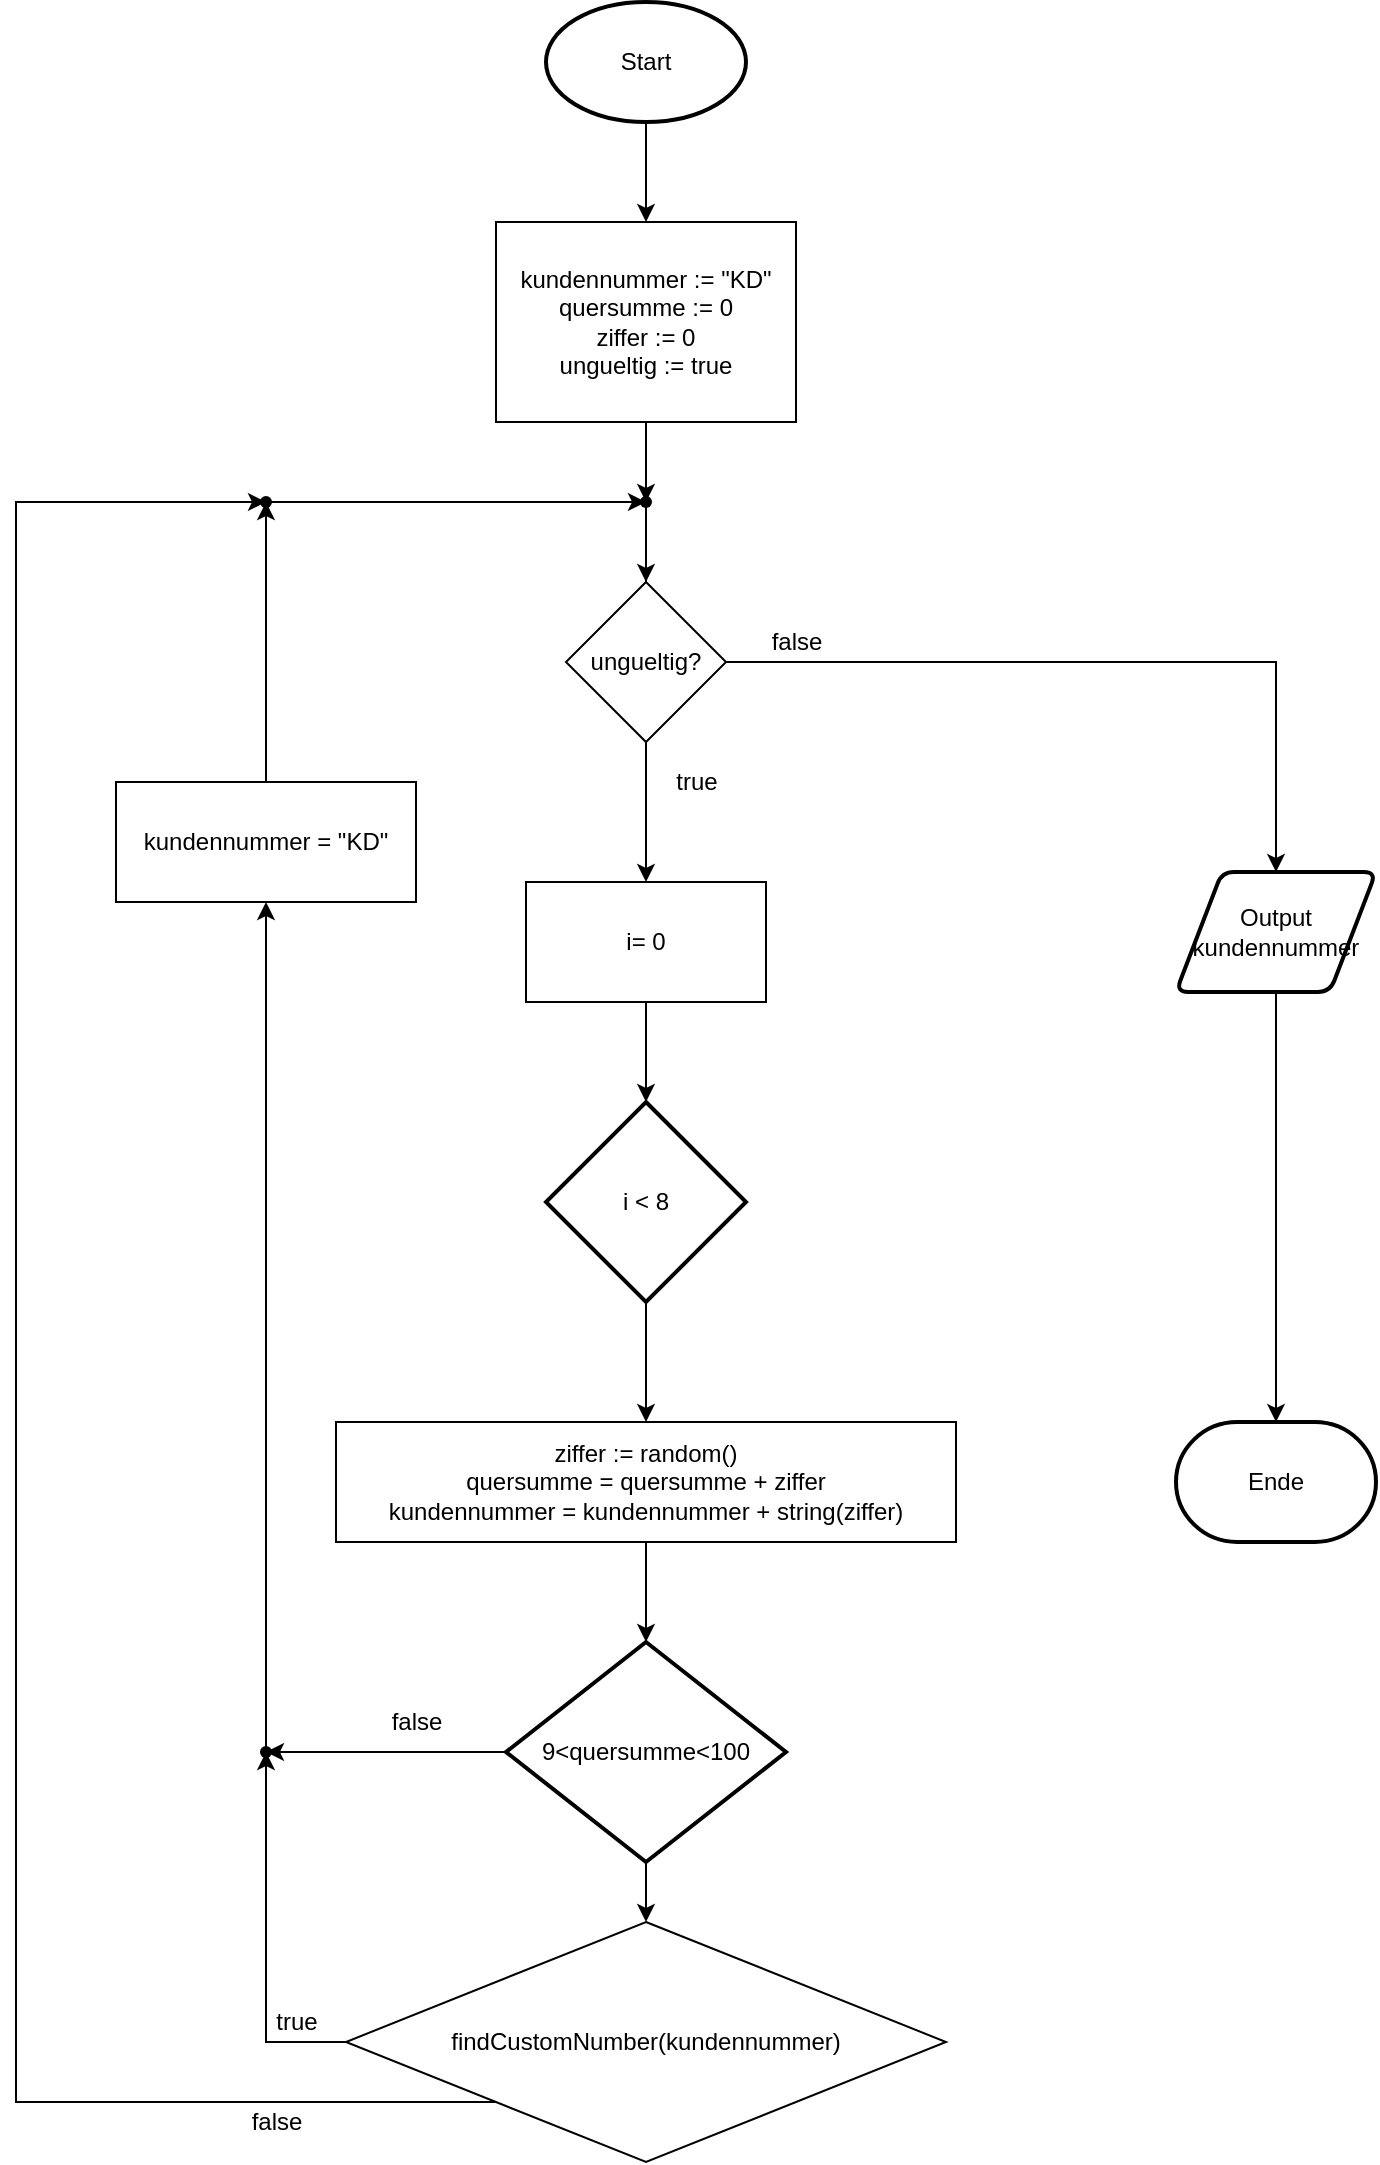 <mxfile version="17.4.6" type="device"><diagram id="C5RBs43oDa-KdzZeNtuy" name="Page-1"><mxGraphModel dx="1426" dy="889" grid="1" gridSize="10" guides="1" tooltips="1" connect="1" arrows="1" fold="1" page="1" pageScale="1" pageWidth="827" pageHeight="1169" math="0" shadow="0"><root><mxCell id="WIyWlLk6GJQsqaUBKTNV-0"/><mxCell id="WIyWlLk6GJQsqaUBKTNV-1" parent="WIyWlLk6GJQsqaUBKTNV-0"/><mxCell id="LQ8EyHh9Xpcm2L9L94RK-2" value="" style="edgeStyle=orthogonalEdgeStyle;rounded=0;orthogonalLoop=1;jettySize=auto;html=1;" edge="1" parent="WIyWlLk6GJQsqaUBKTNV-1" source="LQ8EyHh9Xpcm2L9L94RK-0" target="LQ8EyHh9Xpcm2L9L94RK-1"><mxGeometry relative="1" as="geometry"/></mxCell><mxCell id="LQ8EyHh9Xpcm2L9L94RK-0" value="Start" style="strokeWidth=2;html=1;shape=mxgraph.flowchart.start_1;whiteSpace=wrap;" vertex="1" parent="WIyWlLk6GJQsqaUBKTNV-1"><mxGeometry x="345" y="120" width="100" height="60" as="geometry"/></mxCell><mxCell id="LQ8EyHh9Xpcm2L9L94RK-26" style="edgeStyle=orthogonalEdgeStyle;rounded=0;orthogonalLoop=1;jettySize=auto;html=1;entryX=0.5;entryY=0.5;entryDx=0;entryDy=0;entryPerimeter=0;" edge="1" parent="WIyWlLk6GJQsqaUBKTNV-1" source="LQ8EyHh9Xpcm2L9L94RK-1" target="LQ8EyHh9Xpcm2L9L94RK-25"><mxGeometry relative="1" as="geometry"/></mxCell><mxCell id="LQ8EyHh9Xpcm2L9L94RK-1" value="&lt;div&gt;kundennummer := &quot;KD&quot;&lt;/div&gt;&lt;div&gt;quersumme := 0&lt;/div&gt;&lt;div&gt;ziffer := 0&lt;/div&gt;&lt;div&gt;ungueltig := true&lt;/div&gt;" style="rounded=0;whiteSpace=wrap;html=1;" vertex="1" parent="WIyWlLk6GJQsqaUBKTNV-1"><mxGeometry x="320" y="230" width="150" height="100" as="geometry"/></mxCell><mxCell id="LQ8EyHh9Xpcm2L9L94RK-6" style="edgeStyle=orthogonalEdgeStyle;rounded=0;orthogonalLoop=1;jettySize=auto;html=1;exitX=0.5;exitY=1;exitDx=0;exitDy=0;entryX=0.5;entryY=0;entryDx=0;entryDy=0;" edge="1" parent="WIyWlLk6GJQsqaUBKTNV-1" source="LQ8EyHh9Xpcm2L9L94RK-3" target="LQ8EyHh9Xpcm2L9L94RK-5"><mxGeometry relative="1" as="geometry"/></mxCell><mxCell id="LQ8EyHh9Xpcm2L9L94RK-8" style="edgeStyle=orthogonalEdgeStyle;rounded=0;orthogonalLoop=1;jettySize=auto;html=1;exitX=1;exitY=0.5;exitDx=0;exitDy=0;entryX=0.5;entryY=0;entryDx=0;entryDy=0;" edge="1" parent="WIyWlLk6GJQsqaUBKTNV-1" source="LQ8EyHh9Xpcm2L9L94RK-3" target="LQ8EyHh9Xpcm2L9L94RK-15"><mxGeometry relative="1" as="geometry"><mxPoint x="570" y="450" as="targetPoint"/></mxGeometry></mxCell><mxCell id="LQ8EyHh9Xpcm2L9L94RK-3" value="ungueltig?" style="rhombus;whiteSpace=wrap;html=1;" vertex="1" parent="WIyWlLk6GJQsqaUBKTNV-1"><mxGeometry x="355" y="410" width="80" height="80" as="geometry"/></mxCell><mxCell id="LQ8EyHh9Xpcm2L9L94RK-11" style="edgeStyle=orthogonalEdgeStyle;rounded=0;orthogonalLoop=1;jettySize=auto;html=1;exitX=0.5;exitY=1;exitDx=0;exitDy=0;entryX=0.5;entryY=0;entryDx=0;entryDy=0;entryPerimeter=0;" edge="1" parent="WIyWlLk6GJQsqaUBKTNV-1" source="LQ8EyHh9Xpcm2L9L94RK-5" target="LQ8EyHh9Xpcm2L9L94RK-10"><mxGeometry relative="1" as="geometry"/></mxCell><mxCell id="LQ8EyHh9Xpcm2L9L94RK-5" value="i= 0" style="whiteSpace=wrap;html=1;" vertex="1" parent="WIyWlLk6GJQsqaUBKTNV-1"><mxGeometry x="335" y="560" width="120" height="60" as="geometry"/></mxCell><mxCell id="LQ8EyHh9Xpcm2L9L94RK-7" value="true" style="text;html=1;align=center;verticalAlign=middle;resizable=0;points=[];autosize=1;strokeColor=none;fillColor=none;" vertex="1" parent="WIyWlLk6GJQsqaUBKTNV-1"><mxGeometry x="400" y="500" width="40" height="20" as="geometry"/></mxCell><mxCell id="LQ8EyHh9Xpcm2L9L94RK-9" value="false" style="text;html=1;align=center;verticalAlign=middle;resizable=0;points=[];autosize=1;strokeColor=none;fillColor=none;" vertex="1" parent="WIyWlLk6GJQsqaUBKTNV-1"><mxGeometry x="450" y="430" width="40" height="20" as="geometry"/></mxCell><mxCell id="LQ8EyHh9Xpcm2L9L94RK-13" style="edgeStyle=orthogonalEdgeStyle;rounded=0;orthogonalLoop=1;jettySize=auto;html=1;exitX=0.5;exitY=1;exitDx=0;exitDy=0;exitPerimeter=0;entryX=0.5;entryY=0;entryDx=0;entryDy=0;" edge="1" parent="WIyWlLk6GJQsqaUBKTNV-1" source="LQ8EyHh9Xpcm2L9L94RK-10" target="LQ8EyHh9Xpcm2L9L94RK-12"><mxGeometry relative="1" as="geometry"/></mxCell><mxCell id="LQ8EyHh9Xpcm2L9L94RK-10" value="i &amp;lt; 8" style="strokeWidth=2;html=1;shape=mxgraph.flowchart.decision;whiteSpace=wrap;" vertex="1" parent="WIyWlLk6GJQsqaUBKTNV-1"><mxGeometry x="345" y="670" width="100" height="100" as="geometry"/></mxCell><mxCell id="LQ8EyHh9Xpcm2L9L94RK-18" style="edgeStyle=orthogonalEdgeStyle;rounded=0;orthogonalLoop=1;jettySize=auto;html=1;exitX=0.5;exitY=1;exitDx=0;exitDy=0;entryX=0.5;entryY=0;entryDx=0;entryDy=0;entryPerimeter=0;" edge="1" parent="WIyWlLk6GJQsqaUBKTNV-1" source="LQ8EyHh9Xpcm2L9L94RK-12" target="LQ8EyHh9Xpcm2L9L94RK-17"><mxGeometry relative="1" as="geometry"/></mxCell><mxCell id="LQ8EyHh9Xpcm2L9L94RK-12" value="&lt;div&gt;ziffer := random()&lt;/div&gt;&lt;div&gt;quersumme = quersumme + ziffer&lt;/div&gt;&lt;div&gt;kundennummer = kundennummer + string(ziffer)&lt;/div&gt;" style="rounded=0;whiteSpace=wrap;html=1;" vertex="1" parent="WIyWlLk6GJQsqaUBKTNV-1"><mxGeometry x="240" y="830" width="310" height="60" as="geometry"/></mxCell><mxCell id="LQ8EyHh9Xpcm2L9L94RK-14" value="Ende" style="strokeWidth=2;html=1;shape=mxgraph.flowchart.terminator;whiteSpace=wrap;" vertex="1" parent="WIyWlLk6GJQsqaUBKTNV-1"><mxGeometry x="660" y="830" width="100" height="60" as="geometry"/></mxCell><mxCell id="LQ8EyHh9Xpcm2L9L94RK-16" style="edgeStyle=orthogonalEdgeStyle;rounded=0;orthogonalLoop=1;jettySize=auto;html=1;exitX=0.5;exitY=1;exitDx=0;exitDy=0;" edge="1" parent="WIyWlLk6GJQsqaUBKTNV-1" source="LQ8EyHh9Xpcm2L9L94RK-15" target="LQ8EyHh9Xpcm2L9L94RK-14"><mxGeometry relative="1" as="geometry"/></mxCell><mxCell id="LQ8EyHh9Xpcm2L9L94RK-15" value="Output kundennummer" style="shape=parallelogram;html=1;strokeWidth=2;perimeter=parallelogramPerimeter;whiteSpace=wrap;rounded=1;arcSize=12;size=0.23;" vertex="1" parent="WIyWlLk6GJQsqaUBKTNV-1"><mxGeometry x="660" y="555" width="100" height="60" as="geometry"/></mxCell><mxCell id="LQ8EyHh9Xpcm2L9L94RK-30" style="edgeStyle=orthogonalEdgeStyle;rounded=0;orthogonalLoop=1;jettySize=auto;html=1;exitX=0.5;exitY=1;exitDx=0;exitDy=0;exitPerimeter=0;entryX=0.5;entryY=0;entryDx=0;entryDy=0;" edge="1" parent="WIyWlLk6GJQsqaUBKTNV-1" source="LQ8EyHh9Xpcm2L9L94RK-17" target="LQ8EyHh9Xpcm2L9L94RK-21"><mxGeometry relative="1" as="geometry"/></mxCell><mxCell id="LQ8EyHh9Xpcm2L9L94RK-36" style="edgeStyle=orthogonalEdgeStyle;rounded=0;orthogonalLoop=1;jettySize=auto;html=1;" edge="1" parent="WIyWlLk6GJQsqaUBKTNV-1" source="LQ8EyHh9Xpcm2L9L94RK-17" target="LQ8EyHh9Xpcm2L9L94RK-35"><mxGeometry relative="1" as="geometry"/></mxCell><mxCell id="LQ8EyHh9Xpcm2L9L94RK-17" value="9&amp;lt;quersumme&amp;lt;100" style="strokeWidth=2;html=1;shape=mxgraph.flowchart.decision;whiteSpace=wrap;" vertex="1" parent="WIyWlLk6GJQsqaUBKTNV-1"><mxGeometry x="325" y="940" width="140" height="110" as="geometry"/></mxCell><mxCell id="LQ8EyHh9Xpcm2L9L94RK-20" value="false" style="text;html=1;align=center;verticalAlign=middle;resizable=0;points=[];autosize=1;strokeColor=none;fillColor=none;" vertex="1" parent="WIyWlLk6GJQsqaUBKTNV-1"><mxGeometry x="260" y="970" width="40" height="20" as="geometry"/></mxCell><mxCell id="LQ8EyHh9Xpcm2L9L94RK-34" style="edgeStyle=orthogonalEdgeStyle;rounded=0;orthogonalLoop=1;jettySize=auto;html=1;" edge="1" parent="WIyWlLk6GJQsqaUBKTNV-1" source="LQ8EyHh9Xpcm2L9L94RK-21" target="LQ8EyHh9Xpcm2L9L94RK-35"><mxGeometry relative="1" as="geometry"><mxPoint x="150" y="1070" as="targetPoint"/></mxGeometry></mxCell><mxCell id="LQ8EyHh9Xpcm2L9L94RK-43" style="edgeStyle=orthogonalEdgeStyle;rounded=0;orthogonalLoop=1;jettySize=auto;html=1;" edge="1" parent="WIyWlLk6GJQsqaUBKTNV-1" source="LQ8EyHh9Xpcm2L9L94RK-21" target="LQ8EyHh9Xpcm2L9L94RK-40"><mxGeometry relative="1" as="geometry"><mxPoint x="80" y="470" as="targetPoint"/><Array as="points"><mxPoint x="80" y="1170"/><mxPoint x="80" y="370"/></Array></mxGeometry></mxCell><mxCell id="LQ8EyHh9Xpcm2L9L94RK-21" value="findCustomNumber(kundennummer)" style="rhombus;whiteSpace=wrap;html=1;" vertex="1" parent="WIyWlLk6GJQsqaUBKTNV-1"><mxGeometry x="245" y="1080" width="300" height="120" as="geometry"/></mxCell><mxCell id="LQ8EyHh9Xpcm2L9L94RK-27" style="edgeStyle=orthogonalEdgeStyle;rounded=0;orthogonalLoop=1;jettySize=auto;html=1;entryX=0.5;entryY=0;entryDx=0;entryDy=0;" edge="1" parent="WIyWlLk6GJQsqaUBKTNV-1" source="LQ8EyHh9Xpcm2L9L94RK-25" target="LQ8EyHh9Xpcm2L9L94RK-3"><mxGeometry relative="1" as="geometry"/></mxCell><mxCell id="LQ8EyHh9Xpcm2L9L94RK-25" value="" style="shape=waypoint;sketch=0;size=6;pointerEvents=1;points=[];fillColor=none;resizable=0;rotatable=0;perimeter=centerPerimeter;snapToPoint=1;" vertex="1" parent="WIyWlLk6GJQsqaUBKTNV-1"><mxGeometry x="375" y="350" width="40" height="40" as="geometry"/></mxCell><mxCell id="LQ8EyHh9Xpcm2L9L94RK-41" style="edgeStyle=orthogonalEdgeStyle;rounded=0;orthogonalLoop=1;jettySize=auto;html=1;entryX=1;entryY=0.525;entryDx=0;entryDy=0;entryPerimeter=0;" edge="1" parent="WIyWlLk6GJQsqaUBKTNV-1" source="LQ8EyHh9Xpcm2L9L94RK-31" target="LQ8EyHh9Xpcm2L9L94RK-40"><mxGeometry relative="1" as="geometry"/></mxCell><mxCell id="LQ8EyHh9Xpcm2L9L94RK-31" value="kundennummer = &quot;KD&quot;" style="rounded=0;whiteSpace=wrap;html=1;" vertex="1" parent="WIyWlLk6GJQsqaUBKTNV-1"><mxGeometry x="130" y="510" width="150" height="60" as="geometry"/></mxCell><mxCell id="LQ8EyHh9Xpcm2L9L94RK-37" style="edgeStyle=orthogonalEdgeStyle;rounded=0;orthogonalLoop=1;jettySize=auto;html=1;" edge="1" parent="WIyWlLk6GJQsqaUBKTNV-1" source="LQ8EyHh9Xpcm2L9L94RK-35" target="LQ8EyHh9Xpcm2L9L94RK-31"><mxGeometry relative="1" as="geometry"/></mxCell><mxCell id="LQ8EyHh9Xpcm2L9L94RK-35" value="" style="shape=waypoint;sketch=0;size=6;pointerEvents=1;points=[];fillColor=none;resizable=0;rotatable=0;perimeter=centerPerimeter;snapToPoint=1;" vertex="1" parent="WIyWlLk6GJQsqaUBKTNV-1"><mxGeometry x="185" y="975" width="40" height="40" as="geometry"/></mxCell><mxCell id="LQ8EyHh9Xpcm2L9L94RK-38" value="true" style="text;html=1;align=center;verticalAlign=middle;resizable=0;points=[];autosize=1;strokeColor=none;fillColor=none;" vertex="1" parent="WIyWlLk6GJQsqaUBKTNV-1"><mxGeometry x="200" y="1120" width="40" height="20" as="geometry"/></mxCell><mxCell id="LQ8EyHh9Xpcm2L9L94RK-42" style="edgeStyle=orthogonalEdgeStyle;rounded=0;orthogonalLoop=1;jettySize=auto;html=1;entryX=0.675;entryY=0.575;entryDx=0;entryDy=0;entryPerimeter=0;" edge="1" parent="WIyWlLk6GJQsqaUBKTNV-1" source="LQ8EyHh9Xpcm2L9L94RK-40" target="LQ8EyHh9Xpcm2L9L94RK-25"><mxGeometry relative="1" as="geometry"/></mxCell><mxCell id="LQ8EyHh9Xpcm2L9L94RK-40" value="" style="shape=waypoint;sketch=0;size=6;pointerEvents=1;points=[];fillColor=none;resizable=0;rotatable=0;perimeter=centerPerimeter;snapToPoint=1;" vertex="1" parent="WIyWlLk6GJQsqaUBKTNV-1"><mxGeometry x="185" y="350" width="40" height="40" as="geometry"/></mxCell><mxCell id="LQ8EyHh9Xpcm2L9L94RK-44" value="false" style="text;html=1;align=center;verticalAlign=middle;resizable=0;points=[];autosize=1;strokeColor=none;fillColor=none;" vertex="1" parent="WIyWlLk6GJQsqaUBKTNV-1"><mxGeometry x="190" y="1170" width="40" height="20" as="geometry"/></mxCell></root></mxGraphModel></diagram></mxfile>